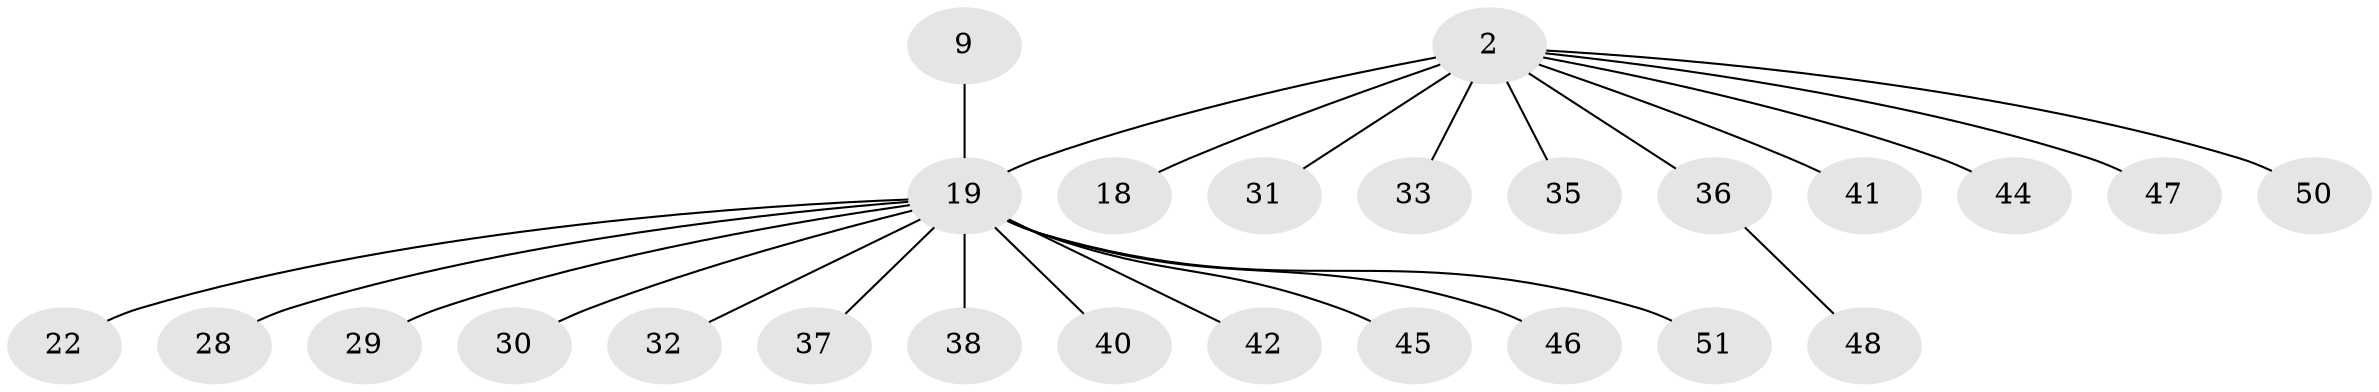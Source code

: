 // original degree distribution, {10: 0.0196078431372549, 15: 0.0196078431372549, 2: 0.21568627450980393, 3: 0.09803921568627451, 6: 0.0196078431372549, 1: 0.5882352941176471, 8: 0.0196078431372549, 4: 0.0196078431372549}
// Generated by graph-tools (version 1.1) at 2025/47/03/09/25 04:47:05]
// undirected, 25 vertices, 24 edges
graph export_dot {
graph [start="1"]
  node [color=gray90,style=filled];
  2;
  9;
  18 [super="+4"];
  19 [super="+17+10+7+8"];
  22;
  28;
  29;
  30;
  31 [super="+24"];
  32;
  33 [super="+3"];
  35;
  36 [super="+5"];
  37;
  38;
  40;
  41 [super="+12"];
  42;
  44 [super="+43"];
  45 [super="+34+39"];
  46;
  47;
  48;
  50 [super="+11+49"];
  51 [super="+26"];
  2 -- 19 [weight=3];
  2 -- 31 [weight=2];
  2 -- 35;
  2 -- 36 [weight=2];
  2 -- 47;
  2 -- 50;
  2 -- 33;
  2 -- 18;
  2 -- 41;
  2 -- 44;
  9 -- 19;
  19 -- 42;
  19 -- 32;
  19 -- 37;
  19 -- 38;
  19 -- 40;
  19 -- 45;
  19 -- 46;
  19 -- 22;
  19 -- 28;
  19 -- 29;
  19 -- 30;
  19 -- 51;
  36 -- 48;
}
